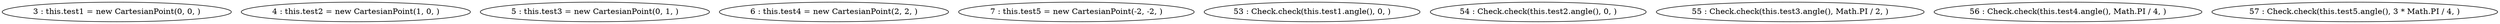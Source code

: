digraph G {
"3 : this.test1 = new CartesianPoint(0, 0, )"
"4 : this.test2 = new CartesianPoint(1, 0, )"
"5 : this.test3 = new CartesianPoint(0, 1, )"
"6 : this.test4 = new CartesianPoint(2, 2, )"
"7 : this.test5 = new CartesianPoint(-2, -2, )"
"53 : Check.check(this.test1.angle(), 0, )"
"54 : Check.check(this.test2.angle(), 0, )"
"55 : Check.check(this.test3.angle(), Math.PI / 2, )"
"56 : Check.check(this.test4.angle(), Math.PI / 4, )"
"57 : Check.check(this.test5.angle(), 3 * Math.PI / 4, )"
}